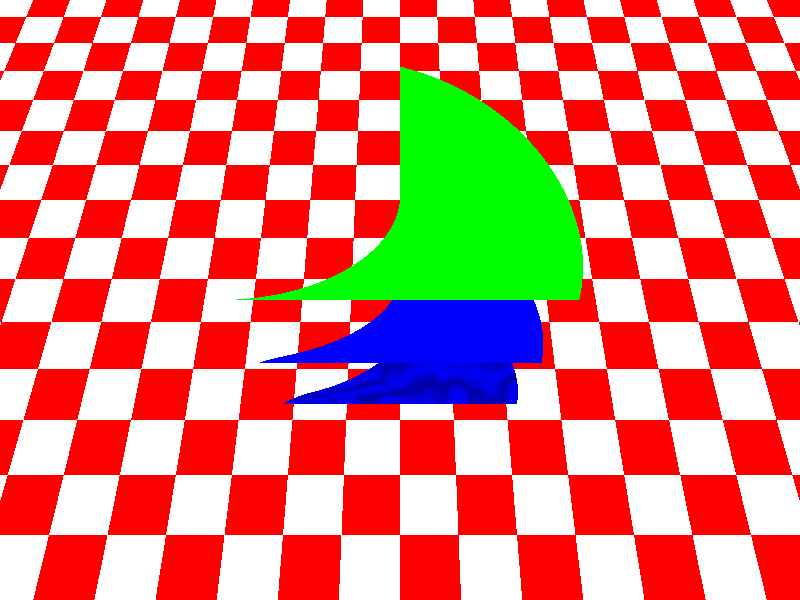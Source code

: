 #include "colors.inc"
#include "textures.inc"
#include "shapes.inc"
#include "shapesq.inc"

/*
camera {
	location <-3, 5, -15>
	look_at <0, 2, 0>
}
*/

camera {
	location <0, 10, -3>
	look_at <0, 4, 0>
} 

plane {
	<0, 1, 0>, -1
	pigment { checker color Red color White }
}

light_source {
	<0, 20, -20>
	color White
}

light_source {
	<0, -10, -20>
	color Yellow
}

object {
	Helix
	//rotate <0, 0, 90>
	texture { Sapphire_Agate }
}
object {
	Helix
	//rotate <0, 0, 90>
	translate <0, 2, 0>
	pigment { color Blue }
}
object {
	Helix
	//rotate <0, 0, 90>
	translate <0, 4, 0>
	pigment { color Green }
}

